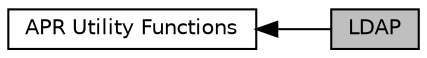 digraph "LDAP"
{
  edge [fontname="Helvetica",fontsize="10",labelfontname="Helvetica",labelfontsize="10"];
  node [fontname="Helvetica",fontsize="10",shape=record];
  rankdir=LR;
  Node0 [label="LDAP",height=0.2,width=0.4,color="black", fillcolor="grey75", style="filled", fontcolor="black"];
  Node1 [label="APR Utility Functions",height=0.2,width=0.4,color="black", fillcolor="white", style="filled",URL="$group___a_p_r___util.html"];
  Node1->Node0 [shape=plaintext, dir="back", style="solid"];
}
